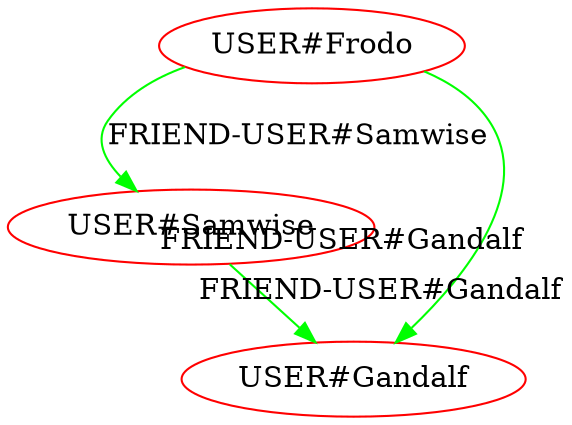 digraph G {
   frodo [label="USER#Frodo", color="red"]
   sam [label="USER#Samwise",color="red"]
   gandalf [label="USER#Gandalf",color="red"]
   
   frodo -> sam [label="FRIEND-USER#Samwise",labeldistance=17.5, color="Green"]
   frodo -> gandalf [headlabel="FRIEND-USER#Gandalf",labeldistance=5.5, labelangle=75, color="Green"]
   sam -> gandalf [headlabel="FRIEND-USER#Gandalf",labeldistance=4, labelangle=-100, color="Green"]
}